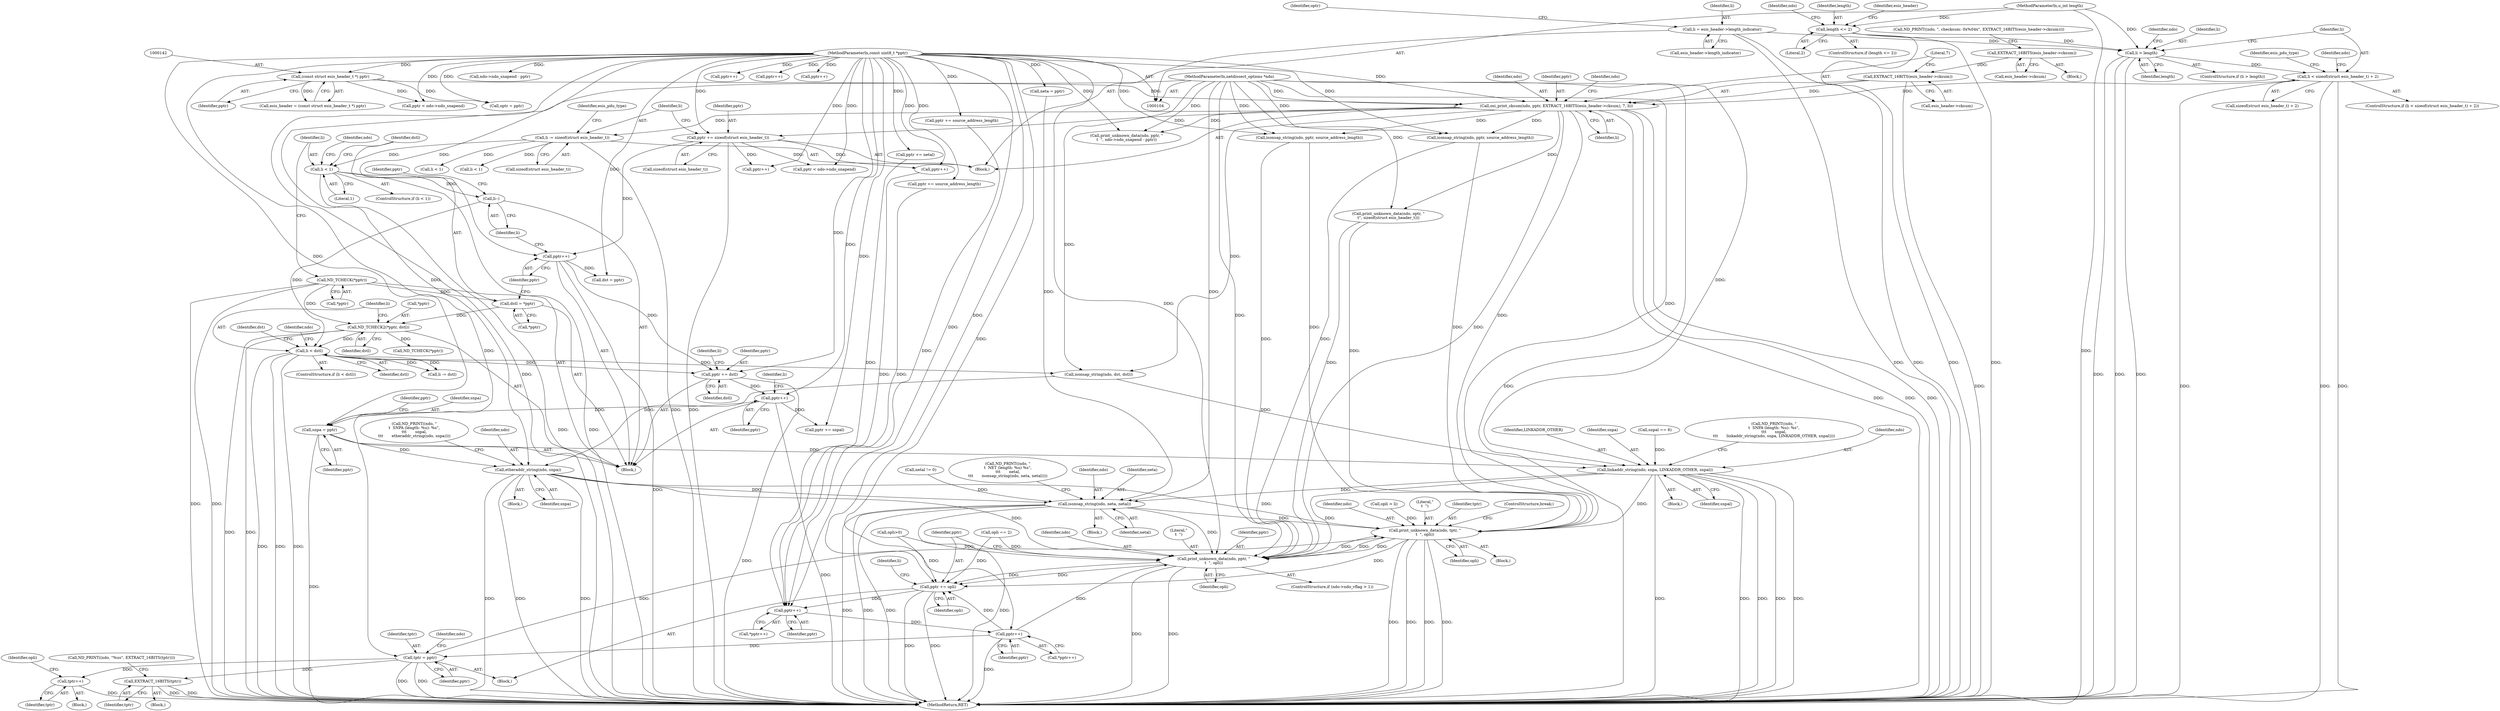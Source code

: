 digraph "0_tcpdump_c177cb3800a9a68d79b2812f0ffcb9479abd6eb8@pointer" {
"1000449" [label="(Call,snpa = pptr)"];
"1000431" [label="(Call,pptr++)"];
"1000399" [label="(Call,pptr += dstl)"];
"1000387" [label="(Call,li < dstl)"];
"1000380" [label="(Call,li--)"];
"1000365" [label="(Call,li < 1)"];
"1000346" [label="(Call,li -= sizeof(struct esis_header_t))"];
"1000310" [label="(Call,osi_print_cksum(ndo, pptr, EXTRACT_16BITS(esis_header->cksum), 7, li))"];
"1000105" [label="(MethodParameterIn,netdissect_options *ndo)"];
"1000106" [label="(MethodParameterIn,const uint8_t *pptr)"];
"1000141" [label="(Call,(const struct esis_header_t *) pptr)"];
"1000313" [label="(Call,EXTRACT_16BITS(esis_header->cksum))"];
"1000306" [label="(Call,EXTRACT_16BITS(esis_header->cksum))"];
"1000202" [label="(Call,li < sizeof(struct esis_header_t) + 2)"];
"1000188" [label="(Call,li > length)"];
"1000147" [label="(Call,li = esis_header->length_indicator)"];
"1000125" [label="(Call,length <= 2)"];
"1000107" [label="(MethodParameterIn,u_int length)"];
"1000382" [label="(Call,ND_TCHECK2(*pptr, dstl))"];
"1000361" [label="(Call,ND_TCHECK(*pptr))"];
"1000374" [label="(Call,dstl = *pptr)"];
"1000378" [label="(Call,pptr++)"];
"1000342" [label="(Call,pptr += sizeof(struct esis_header_t))"];
"1000511" [label="(Call,etheraddr_string(ndo, snpa))"];
"1000538" [label="(Call,isonsap_string(ndo, neta, netal))"];
"1000843" [label="(Call,print_unknown_data(ndo, tptr, \"\n\t  \", opli))"];
"1000855" [label="(Call,print_unknown_data(ndo, pptr, \"\n\t  \", opli))"];
"1000860" [label="(Call,pptr += opli)"];
"1000735" [label="(Call,pptr++)"];
"1000740" [label="(Call,pptr++)"];
"1000760" [label="(Call,tptr = pptr)"];
"1000794" [label="(Call,EXTRACT_16BITS(tptr))"];
"1000832" [label="(Call,tptr++)"];
"1000522" [label="(Call,linkaddr_string(ndo, snpa, LINKADDR_OTHER, snpal))"];
"1000449" [label="(Call,snpa = pptr)"];
"1000736" [label="(Identifier,pptr)"];
"1000143" [label="(Identifier,pptr)"];
"1000491" [label="(Call,neta = pptr)"];
"1000789" [label="(Call,ND_PRINT((ndo, \"%us\", EXTRACT_16BITS(tptr))))"];
"1000141" [label="(Call,(const struct esis_header_t *) pptr)"];
"1000765" [label="(Identifier,ndo)"];
"1000362" [label="(Call,*pptr)"];
"1000704" [label="(Call,ndo->ndo_snapend - pptr)"];
"1000194" [label="(Identifier,ndo)"];
"1000140" [label="(Identifier,esis_header)"];
"1000858" [label="(Literal,\"\n\t  \")"];
"1000190" [label="(Identifier,length)"];
"1000431" [label="(Call,pptr++)"];
"1000761" [label="(Identifier,tptr)"];
"1000374" [label="(Call,dstl = *pptr)"];
"1000312" [label="(Identifier,pptr)"];
"1000849" [label="(ControlStructure,if (ndo->ndo_vflag > 1))"];
"1000795" [label="(Identifier,tptr)"];
"1000107" [label="(MethodParameterIn,u_int length)"];
"1000203" [label="(Identifier,li)"];
"1000382" [label="(Call,ND_TCHECK2(*pptr, dstl))"];
"1000414" [label="(Call,ND_TCHECK(*pptr))"];
"1000511" [label="(Call,etheraddr_string(ndo, snpa))"];
"1000347" [label="(Identifier,li)"];
"1000538" [label="(Call,isonsap_string(ndo, neta, netal))"];
"1000361" [label="(Call,ND_TCHECK(*pptr))"];
"1000376" [label="(Call,*pptr)"];
"1000714" [label="(Block,)"];
"1000453" [label="(Identifier,pptr)"];
"1000403" [label="(Identifier,li)"];
"1000531" [label="(Call,ND_PRINT((ndo, \"\n\t  NET (length: %u) %s\",\n\t\t\t       netal,\n\t\t\t       isonsap_string(ndo, neta, netal))))"];
"1000187" [label="(ControlStructure,if (li > length))"];
"1000336" [label="(Call,print_unknown_data(ndo, optr, \"\n\t\", sizeof(struct esis_header_t)))"];
"1000387" [label="(Call,li < dstl)"];
"1000127" [label="(Literal,2)"];
"1000402" [label="(Call,li -= dstl)"];
"1000351" [label="(Identifier,esis_pdu_type)"];
"1000343" [label="(Identifier,pptr)"];
"1000861" [label="(Identifier,pptr)"];
"1000393" [label="(Identifier,ndo)"];
"1000700" [label="(Call,print_unknown_data(ndo, pptr, \"\n\t  \", ndo->ndo_snapend - pptr))"];
"1000622" [label="(Call,pptr += source_address_length)"];
"1000857" [label="(Identifier,pptr)"];
"1000410" [label="(Call,isonsap_string(ndo, dst, dstl))"];
"1000695" [label="(Call,pptr < ndo->ndo_snapend)"];
"1000536" [label="(Block,)"];
"1000548" [label="(Call,li < 1)"];
"1000379" [label="(Identifier,pptr)"];
"1000740" [label="(Call,pptr++)"];
"1000364" [label="(ControlStructure,if (li < 1))"];
"1000522" [label="(Call,linkaddr_string(ndo, snpa, LINKADDR_OTHER, snpal))"];
"1000524" [label="(Identifier,snpa)"];
"1000804" [label="(Call,opli>0)"];
"1000131" [label="(Identifier,ndo)"];
"1000494" [label="(Call,pptr += netal)"];
"1000845" [label="(Identifier,tptr)"];
"1000317" [label="(Literal,7)"];
"1000807" [label="(Block,)"];
"1000385" [label="(Identifier,dstl)"];
"1000304" [label="(Block,)"];
"1000399" [label="(Call,pptr += dstl)"];
"1000735" [label="(Call,pptr++)"];
"1000434" [label="(Identifier,li)"];
"1000862" [label="(Identifier,opli)"];
"1000539" [label="(Identifier,ndo)"];
"1000739" [label="(Call,*pptr++)"];
"1000832" [label="(Call,tptr++)"];
"1000126" [label="(Identifier,length)"];
"1000432" [label="(Identifier,pptr)"];
"1000513" [label="(Identifier,snpa)"];
"1000106" [label="(MethodParameterIn,const uint8_t *pptr)"];
"1000856" [label="(Identifier,ndo)"];
"1000501" [label="(Call,snpal == 6)"];
"1000452" [label="(Call,pptr += snpal)"];
"1000679" [label="(Call,pptr += source_address_length)"];
"1000381" [label="(Identifier,li)"];
"1000148" [label="(Identifier,li)"];
"1000314" [label="(Call,esis_header->cksum)"];
"1000227" [label="(Call,pptr++)"];
"1000386" [label="(ControlStructure,if (li < dstl))"];
"1000389" [label="(Identifier,dstl)"];
"1000847" [label="(Identifier,opli)"];
"1000365" [label="(Call,li < 1)"];
"1000475" [label="(Call,pptr++)"];
"1000540" [label="(Identifier,neta)"];
"1000833" [label="(Identifier,tptr)"];
"1000541" [label="(Identifier,netal)"];
"1000384" [label="(Identifier,pptr)"];
"1000307" [label="(Call,esis_header->cksum)"];
"1000762" [label="(Identifier,pptr)"];
"1000371" [label="(Identifier,ndo)"];
"1000848" [label="(ControlStructure,break;)"];
"1000375" [label="(Identifier,dstl)"];
"1000342" [label="(Call,pptr += sizeof(struct esis_header_t))"];
"1000401" [label="(Identifier,dstl)"];
"1000231" [label="(Identifier,esis_pdu_type)"];
"1000778" [label="(Block,)"];
"1000380" [label="(Call,li--)"];
"1000526" [label="(Identifier,snpal)"];
"1000346" [label="(Call,li -= sizeof(struct esis_header_t))"];
"1000378" [label="(Call,pptr++)"];
"1000204" [label="(Call,sizeof(struct esis_header_t) + 2)"];
"1000781" [label="(Call,opli == 2)"];
"1000313" [label="(Call,EXTRACT_16BITS(esis_header->cksum))"];
"1000509" [label="(Block,)"];
"1000125" [label="(Call,length <= 2)"];
"1000344" [label="(Call,sizeof(struct esis_header_t))"];
"1000189" [label="(Identifier,li)"];
"1000147" [label="(Call,li = esis_header->length_indicator)"];
"1000400" [label="(Identifier,pptr)"];
"1000301" [label="(Call,ND_PRINT((ndo, \", checksum: 0x%04x\", EXTRACT_16BITS(esis_header->cksum))))"];
"1000451" [label="(Identifier,pptr)"];
"1000844" [label="(Identifier,ndo)"];
"1000520" [label="(Block,)"];
"1000792" [label="(Block,)"];
"1000202" [label="(Call,li < sizeof(struct esis_header_t) + 2)"];
"1000201" [label="(ControlStructure,if (li < sizeof(struct esis_header_t) + 2))"];
"1000211" [label="(Identifier,ndo)"];
"1000383" [label="(Call,*pptr)"];
"1000528" [label="(Call,netal != 0)"];
"1000712" [label="(Identifier,li)"];
"1000321" [label="(Identifier,ndo)"];
"1000515" [label="(Call,ND_PRINT((ndo, \"\n\t  SNPA (length: %u): %s\",\n\t\t\t       snpal,\n\t\t\t       linkaddr_string(ndo, snpa, LINKADDR_OTHER, snpal))))"];
"1000741" [label="(Identifier,pptr)"];
"1000618" [label="(Call,isonsap_string(ndo, pptr, source_address_length))"];
"1000835" [label="(Identifier,opli)"];
"1000450" [label="(Identifier,snpa)"];
"1000105" [label="(MethodParameterIn,netdissect_options *ndo)"];
"1000512" [label="(Identifier,ndo)"];
"1000318" [label="(Identifier,li)"];
"1000794" [label="(Call,EXTRACT_16BITS(tptr))"];
"1000367" [label="(Literal,1)"];
"1000216" [label="(Call,pptr < ndo->ndo_snapend)"];
"1000139" [label="(Call,esis_header = (const struct esis_header_t *) pptr)"];
"1000523" [label="(Identifier,ndo)"];
"1000153" [label="(Identifier,optr)"];
"1000637" [label="(Call,li < 1)"];
"1000675" [label="(Call,isonsap_string(ndo, pptr, source_address_length))"];
"1000746" [label="(Call,opli > li)"];
"1000859" [label="(Identifier,opli)"];
"1000843" [label="(Call,print_unknown_data(ndo, tptr, \"\n\t  \", opli))"];
"1000504" [label="(Call,ND_PRINT((ndo, \"\n\t  SNPA (length: %u): %s\",\n\t\t\t       snpal,\n\t\t\t       etheraddr_string(ndo, snpa))))"];
"1000311" [label="(Identifier,ndo)"];
"1000310" [label="(Call,osi_print_cksum(ndo, pptr, EXTRACT_16BITS(esis_header->cksum), 7, li))"];
"1000397" [label="(Identifier,dst)"];
"1000561" [label="(Call,pptr++)"];
"1000846" [label="(Literal,\"\n\t  \")"];
"1000152" [label="(Call,optr = pptr)"];
"1000593" [label="(Call,pptr++)"];
"1000734" [label="(Call,*pptr++)"];
"1000388" [label="(Identifier,li)"];
"1000760" [label="(Call,tptr = pptr)"];
"1000396" [label="(Call,dst = pptr)"];
"1000108" [label="(Block,)"];
"1000149" [label="(Call,esis_header->length_indicator)"];
"1000860" [label="(Call,pptr += opli)"];
"1000348" [label="(Call,sizeof(struct esis_header_t))"];
"1000124" [label="(ControlStructure,if (length <= 2))"];
"1000650" [label="(Call,pptr++)"];
"1000306" [label="(Call,EXTRACT_16BITS(esis_header->cksum))"];
"1000865" [label="(MethodReturn,RET)"];
"1000188" [label="(Call,li > length)"];
"1000855" [label="(Call,print_unknown_data(ndo, pptr, \"\n\t  \", opli))"];
"1000354" [label="(Block,)"];
"1000525" [label="(Identifier,LINKADDR_OTHER)"];
"1000366" [label="(Identifier,li)"];
"1000449" -> "1000354"  [label="AST: "];
"1000449" -> "1000451"  [label="CFG: "];
"1000450" -> "1000449"  [label="AST: "];
"1000451" -> "1000449"  [label="AST: "];
"1000453" -> "1000449"  [label="CFG: "];
"1000449" -> "1000865"  [label="DDG: "];
"1000431" -> "1000449"  [label="DDG: "];
"1000106" -> "1000449"  [label="DDG: "];
"1000449" -> "1000511"  [label="DDG: "];
"1000449" -> "1000522"  [label="DDG: "];
"1000431" -> "1000354"  [label="AST: "];
"1000431" -> "1000432"  [label="CFG: "];
"1000432" -> "1000431"  [label="AST: "];
"1000434" -> "1000431"  [label="CFG: "];
"1000431" -> "1000865"  [label="DDG: "];
"1000399" -> "1000431"  [label="DDG: "];
"1000106" -> "1000431"  [label="DDG: "];
"1000431" -> "1000452"  [label="DDG: "];
"1000399" -> "1000354"  [label="AST: "];
"1000399" -> "1000401"  [label="CFG: "];
"1000400" -> "1000399"  [label="AST: "];
"1000401" -> "1000399"  [label="AST: "];
"1000403" -> "1000399"  [label="CFG: "];
"1000399" -> "1000865"  [label="DDG: "];
"1000387" -> "1000399"  [label="DDG: "];
"1000106" -> "1000399"  [label="DDG: "];
"1000378" -> "1000399"  [label="DDG: "];
"1000387" -> "1000386"  [label="AST: "];
"1000387" -> "1000389"  [label="CFG: "];
"1000388" -> "1000387"  [label="AST: "];
"1000389" -> "1000387"  [label="AST: "];
"1000393" -> "1000387"  [label="CFG: "];
"1000397" -> "1000387"  [label="CFG: "];
"1000387" -> "1000865"  [label="DDG: "];
"1000387" -> "1000865"  [label="DDG: "];
"1000387" -> "1000865"  [label="DDG: "];
"1000380" -> "1000387"  [label="DDG: "];
"1000382" -> "1000387"  [label="DDG: "];
"1000387" -> "1000402"  [label="DDG: "];
"1000387" -> "1000402"  [label="DDG: "];
"1000387" -> "1000410"  [label="DDG: "];
"1000380" -> "1000354"  [label="AST: "];
"1000380" -> "1000381"  [label="CFG: "];
"1000381" -> "1000380"  [label="AST: "];
"1000384" -> "1000380"  [label="CFG: "];
"1000365" -> "1000380"  [label="DDG: "];
"1000365" -> "1000364"  [label="AST: "];
"1000365" -> "1000367"  [label="CFG: "];
"1000366" -> "1000365"  [label="AST: "];
"1000367" -> "1000365"  [label="AST: "];
"1000371" -> "1000365"  [label="CFG: "];
"1000375" -> "1000365"  [label="CFG: "];
"1000365" -> "1000865"  [label="DDG: "];
"1000365" -> "1000865"  [label="DDG: "];
"1000346" -> "1000365"  [label="DDG: "];
"1000346" -> "1000108"  [label="AST: "];
"1000346" -> "1000348"  [label="CFG: "];
"1000347" -> "1000346"  [label="AST: "];
"1000348" -> "1000346"  [label="AST: "];
"1000351" -> "1000346"  [label="CFG: "];
"1000346" -> "1000865"  [label="DDG: "];
"1000310" -> "1000346"  [label="DDG: "];
"1000346" -> "1000548"  [label="DDG: "];
"1000346" -> "1000637"  [label="DDG: "];
"1000310" -> "1000108"  [label="AST: "];
"1000310" -> "1000318"  [label="CFG: "];
"1000311" -> "1000310"  [label="AST: "];
"1000312" -> "1000310"  [label="AST: "];
"1000313" -> "1000310"  [label="AST: "];
"1000317" -> "1000310"  [label="AST: "];
"1000318" -> "1000310"  [label="AST: "];
"1000321" -> "1000310"  [label="CFG: "];
"1000310" -> "1000865"  [label="DDG: "];
"1000310" -> "1000865"  [label="DDG: "];
"1000310" -> "1000865"  [label="DDG: "];
"1000105" -> "1000310"  [label="DDG: "];
"1000106" -> "1000310"  [label="DDG: "];
"1000141" -> "1000310"  [label="DDG: "];
"1000313" -> "1000310"  [label="DDG: "];
"1000202" -> "1000310"  [label="DDG: "];
"1000310" -> "1000336"  [label="DDG: "];
"1000310" -> "1000342"  [label="DDG: "];
"1000310" -> "1000410"  [label="DDG: "];
"1000310" -> "1000618"  [label="DDG: "];
"1000310" -> "1000675"  [label="DDG: "];
"1000310" -> "1000700"  [label="DDG: "];
"1000310" -> "1000843"  [label="DDG: "];
"1000310" -> "1000855"  [label="DDG: "];
"1000105" -> "1000104"  [label="AST: "];
"1000105" -> "1000865"  [label="DDG: "];
"1000105" -> "1000336"  [label="DDG: "];
"1000105" -> "1000410"  [label="DDG: "];
"1000105" -> "1000511"  [label="DDG: "];
"1000105" -> "1000522"  [label="DDG: "];
"1000105" -> "1000538"  [label="DDG: "];
"1000105" -> "1000618"  [label="DDG: "];
"1000105" -> "1000675"  [label="DDG: "];
"1000105" -> "1000700"  [label="DDG: "];
"1000105" -> "1000843"  [label="DDG: "];
"1000105" -> "1000855"  [label="DDG: "];
"1000106" -> "1000104"  [label="AST: "];
"1000106" -> "1000865"  [label="DDG: "];
"1000106" -> "1000141"  [label="DDG: "];
"1000106" -> "1000152"  [label="DDG: "];
"1000106" -> "1000216"  [label="DDG: "];
"1000106" -> "1000227"  [label="DDG: "];
"1000106" -> "1000342"  [label="DDG: "];
"1000106" -> "1000378"  [label="DDG: "];
"1000106" -> "1000396"  [label="DDG: "];
"1000106" -> "1000452"  [label="DDG: "];
"1000106" -> "1000475"  [label="DDG: "];
"1000106" -> "1000491"  [label="DDG: "];
"1000106" -> "1000494"  [label="DDG: "];
"1000106" -> "1000561"  [label="DDG: "];
"1000106" -> "1000593"  [label="DDG: "];
"1000106" -> "1000618"  [label="DDG: "];
"1000106" -> "1000622"  [label="DDG: "];
"1000106" -> "1000650"  [label="DDG: "];
"1000106" -> "1000675"  [label="DDG: "];
"1000106" -> "1000679"  [label="DDG: "];
"1000106" -> "1000695"  [label="DDG: "];
"1000106" -> "1000700"  [label="DDG: "];
"1000106" -> "1000704"  [label="DDG: "];
"1000106" -> "1000735"  [label="DDG: "];
"1000106" -> "1000740"  [label="DDG: "];
"1000106" -> "1000760"  [label="DDG: "];
"1000106" -> "1000855"  [label="DDG: "];
"1000106" -> "1000860"  [label="DDG: "];
"1000141" -> "1000139"  [label="AST: "];
"1000141" -> "1000143"  [label="CFG: "];
"1000142" -> "1000141"  [label="AST: "];
"1000143" -> "1000141"  [label="AST: "];
"1000139" -> "1000141"  [label="CFG: "];
"1000141" -> "1000139"  [label="DDG: "];
"1000141" -> "1000152"  [label="DDG: "];
"1000141" -> "1000216"  [label="DDG: "];
"1000313" -> "1000314"  [label="CFG: "];
"1000314" -> "1000313"  [label="AST: "];
"1000317" -> "1000313"  [label="CFG: "];
"1000313" -> "1000865"  [label="DDG: "];
"1000306" -> "1000313"  [label="DDG: "];
"1000306" -> "1000304"  [label="AST: "];
"1000306" -> "1000307"  [label="CFG: "];
"1000307" -> "1000306"  [label="AST: "];
"1000301" -> "1000306"  [label="CFG: "];
"1000202" -> "1000201"  [label="AST: "];
"1000202" -> "1000204"  [label="CFG: "];
"1000203" -> "1000202"  [label="AST: "];
"1000204" -> "1000202"  [label="AST: "];
"1000211" -> "1000202"  [label="CFG: "];
"1000231" -> "1000202"  [label="CFG: "];
"1000202" -> "1000865"  [label="DDG: "];
"1000202" -> "1000865"  [label="DDG: "];
"1000202" -> "1000865"  [label="DDG: "];
"1000188" -> "1000202"  [label="DDG: "];
"1000188" -> "1000187"  [label="AST: "];
"1000188" -> "1000190"  [label="CFG: "];
"1000189" -> "1000188"  [label="AST: "];
"1000190" -> "1000188"  [label="AST: "];
"1000194" -> "1000188"  [label="CFG: "];
"1000203" -> "1000188"  [label="CFG: "];
"1000188" -> "1000865"  [label="DDG: "];
"1000188" -> "1000865"  [label="DDG: "];
"1000188" -> "1000865"  [label="DDG: "];
"1000147" -> "1000188"  [label="DDG: "];
"1000125" -> "1000188"  [label="DDG: "];
"1000107" -> "1000188"  [label="DDG: "];
"1000147" -> "1000108"  [label="AST: "];
"1000147" -> "1000149"  [label="CFG: "];
"1000148" -> "1000147"  [label="AST: "];
"1000149" -> "1000147"  [label="AST: "];
"1000153" -> "1000147"  [label="CFG: "];
"1000147" -> "1000865"  [label="DDG: "];
"1000147" -> "1000865"  [label="DDG: "];
"1000125" -> "1000124"  [label="AST: "];
"1000125" -> "1000127"  [label="CFG: "];
"1000126" -> "1000125"  [label="AST: "];
"1000127" -> "1000125"  [label="AST: "];
"1000131" -> "1000125"  [label="CFG: "];
"1000140" -> "1000125"  [label="CFG: "];
"1000125" -> "1000865"  [label="DDG: "];
"1000125" -> "1000865"  [label="DDG: "];
"1000107" -> "1000125"  [label="DDG: "];
"1000107" -> "1000104"  [label="AST: "];
"1000107" -> "1000865"  [label="DDG: "];
"1000382" -> "1000354"  [label="AST: "];
"1000382" -> "1000385"  [label="CFG: "];
"1000383" -> "1000382"  [label="AST: "];
"1000385" -> "1000382"  [label="AST: "];
"1000388" -> "1000382"  [label="CFG: "];
"1000382" -> "1000865"  [label="DDG: "];
"1000382" -> "1000865"  [label="DDG: "];
"1000361" -> "1000382"  [label="DDG: "];
"1000374" -> "1000382"  [label="DDG: "];
"1000382" -> "1000414"  [label="DDG: "];
"1000361" -> "1000354"  [label="AST: "];
"1000361" -> "1000362"  [label="CFG: "];
"1000362" -> "1000361"  [label="AST: "];
"1000366" -> "1000361"  [label="CFG: "];
"1000361" -> "1000865"  [label="DDG: "];
"1000361" -> "1000865"  [label="DDG: "];
"1000361" -> "1000374"  [label="DDG: "];
"1000374" -> "1000354"  [label="AST: "];
"1000374" -> "1000376"  [label="CFG: "];
"1000375" -> "1000374"  [label="AST: "];
"1000376" -> "1000374"  [label="AST: "];
"1000379" -> "1000374"  [label="CFG: "];
"1000378" -> "1000354"  [label="AST: "];
"1000378" -> "1000379"  [label="CFG: "];
"1000379" -> "1000378"  [label="AST: "];
"1000381" -> "1000378"  [label="CFG: "];
"1000378" -> "1000865"  [label="DDG: "];
"1000342" -> "1000378"  [label="DDG: "];
"1000378" -> "1000396"  [label="DDG: "];
"1000342" -> "1000108"  [label="AST: "];
"1000342" -> "1000344"  [label="CFG: "];
"1000343" -> "1000342"  [label="AST: "];
"1000344" -> "1000342"  [label="AST: "];
"1000347" -> "1000342"  [label="CFG: "];
"1000342" -> "1000865"  [label="DDG: "];
"1000342" -> "1000561"  [label="DDG: "];
"1000342" -> "1000650"  [label="DDG: "];
"1000342" -> "1000695"  [label="DDG: "];
"1000511" -> "1000509"  [label="AST: "];
"1000511" -> "1000513"  [label="CFG: "];
"1000512" -> "1000511"  [label="AST: "];
"1000513" -> "1000511"  [label="AST: "];
"1000504" -> "1000511"  [label="CFG: "];
"1000511" -> "1000865"  [label="DDG: "];
"1000511" -> "1000865"  [label="DDG: "];
"1000511" -> "1000865"  [label="DDG: "];
"1000410" -> "1000511"  [label="DDG: "];
"1000511" -> "1000538"  [label="DDG: "];
"1000511" -> "1000843"  [label="DDG: "];
"1000511" -> "1000855"  [label="DDG: "];
"1000538" -> "1000536"  [label="AST: "];
"1000538" -> "1000541"  [label="CFG: "];
"1000539" -> "1000538"  [label="AST: "];
"1000540" -> "1000538"  [label="AST: "];
"1000541" -> "1000538"  [label="AST: "];
"1000531" -> "1000538"  [label="CFG: "];
"1000538" -> "1000865"  [label="DDG: "];
"1000538" -> "1000865"  [label="DDG: "];
"1000538" -> "1000865"  [label="DDG: "];
"1000538" -> "1000865"  [label="DDG: "];
"1000522" -> "1000538"  [label="DDG: "];
"1000491" -> "1000538"  [label="DDG: "];
"1000528" -> "1000538"  [label="DDG: "];
"1000538" -> "1000843"  [label="DDG: "];
"1000538" -> "1000855"  [label="DDG: "];
"1000843" -> "1000778"  [label="AST: "];
"1000843" -> "1000847"  [label="CFG: "];
"1000844" -> "1000843"  [label="AST: "];
"1000845" -> "1000843"  [label="AST: "];
"1000846" -> "1000843"  [label="AST: "];
"1000847" -> "1000843"  [label="AST: "];
"1000848" -> "1000843"  [label="CFG: "];
"1000843" -> "1000865"  [label="DDG: "];
"1000843" -> "1000865"  [label="DDG: "];
"1000843" -> "1000865"  [label="DDG: "];
"1000843" -> "1000865"  [label="DDG: "];
"1000675" -> "1000843"  [label="DDG: "];
"1000855" -> "1000843"  [label="DDG: "];
"1000336" -> "1000843"  [label="DDG: "];
"1000522" -> "1000843"  [label="DDG: "];
"1000618" -> "1000843"  [label="DDG: "];
"1000760" -> "1000843"  [label="DDG: "];
"1000746" -> "1000843"  [label="DDG: "];
"1000843" -> "1000855"  [label="DDG: "];
"1000843" -> "1000855"  [label="DDG: "];
"1000843" -> "1000860"  [label="DDG: "];
"1000855" -> "1000849"  [label="AST: "];
"1000855" -> "1000859"  [label="CFG: "];
"1000856" -> "1000855"  [label="AST: "];
"1000857" -> "1000855"  [label="AST: "];
"1000858" -> "1000855"  [label="AST: "];
"1000859" -> "1000855"  [label="AST: "];
"1000861" -> "1000855"  [label="CFG: "];
"1000855" -> "1000865"  [label="DDG: "];
"1000855" -> "1000865"  [label="DDG: "];
"1000675" -> "1000855"  [label="DDG: "];
"1000336" -> "1000855"  [label="DDG: "];
"1000522" -> "1000855"  [label="DDG: "];
"1000618" -> "1000855"  [label="DDG: "];
"1000740" -> "1000855"  [label="DDG: "];
"1000804" -> "1000855"  [label="DDG: "];
"1000781" -> "1000855"  [label="DDG: "];
"1000855" -> "1000860"  [label="DDG: "];
"1000855" -> "1000860"  [label="DDG: "];
"1000860" -> "1000714"  [label="AST: "];
"1000860" -> "1000862"  [label="CFG: "];
"1000861" -> "1000860"  [label="AST: "];
"1000862" -> "1000860"  [label="AST: "];
"1000712" -> "1000860"  [label="CFG: "];
"1000860" -> "1000865"  [label="DDG: "];
"1000860" -> "1000865"  [label="DDG: "];
"1000860" -> "1000735"  [label="DDG: "];
"1000804" -> "1000860"  [label="DDG: "];
"1000781" -> "1000860"  [label="DDG: "];
"1000740" -> "1000860"  [label="DDG: "];
"1000735" -> "1000734"  [label="AST: "];
"1000735" -> "1000736"  [label="CFG: "];
"1000736" -> "1000735"  [label="AST: "];
"1000734" -> "1000735"  [label="CFG: "];
"1000622" -> "1000735"  [label="DDG: "];
"1000561" -> "1000735"  [label="DDG: "];
"1000679" -> "1000735"  [label="DDG: "];
"1000494" -> "1000735"  [label="DDG: "];
"1000735" -> "1000740"  [label="DDG: "];
"1000740" -> "1000739"  [label="AST: "];
"1000740" -> "1000741"  [label="CFG: "];
"1000741" -> "1000740"  [label="AST: "];
"1000739" -> "1000740"  [label="CFG: "];
"1000740" -> "1000865"  [label="DDG: "];
"1000740" -> "1000760"  [label="DDG: "];
"1000760" -> "1000714"  [label="AST: "];
"1000760" -> "1000762"  [label="CFG: "];
"1000761" -> "1000760"  [label="AST: "];
"1000762" -> "1000760"  [label="AST: "];
"1000765" -> "1000760"  [label="CFG: "];
"1000760" -> "1000865"  [label="DDG: "];
"1000760" -> "1000865"  [label="DDG: "];
"1000760" -> "1000794"  [label="DDG: "];
"1000760" -> "1000832"  [label="DDG: "];
"1000794" -> "1000792"  [label="AST: "];
"1000794" -> "1000795"  [label="CFG: "];
"1000795" -> "1000794"  [label="AST: "];
"1000789" -> "1000794"  [label="CFG: "];
"1000794" -> "1000865"  [label="DDG: "];
"1000794" -> "1000865"  [label="DDG: "];
"1000832" -> "1000807"  [label="AST: "];
"1000832" -> "1000833"  [label="CFG: "];
"1000833" -> "1000832"  [label="AST: "];
"1000835" -> "1000832"  [label="CFG: "];
"1000832" -> "1000865"  [label="DDG: "];
"1000522" -> "1000520"  [label="AST: "];
"1000522" -> "1000526"  [label="CFG: "];
"1000523" -> "1000522"  [label="AST: "];
"1000524" -> "1000522"  [label="AST: "];
"1000525" -> "1000522"  [label="AST: "];
"1000526" -> "1000522"  [label="AST: "];
"1000515" -> "1000522"  [label="CFG: "];
"1000522" -> "1000865"  [label="DDG: "];
"1000522" -> "1000865"  [label="DDG: "];
"1000522" -> "1000865"  [label="DDG: "];
"1000522" -> "1000865"  [label="DDG: "];
"1000522" -> "1000865"  [label="DDG: "];
"1000410" -> "1000522"  [label="DDG: "];
"1000501" -> "1000522"  [label="DDG: "];
}
